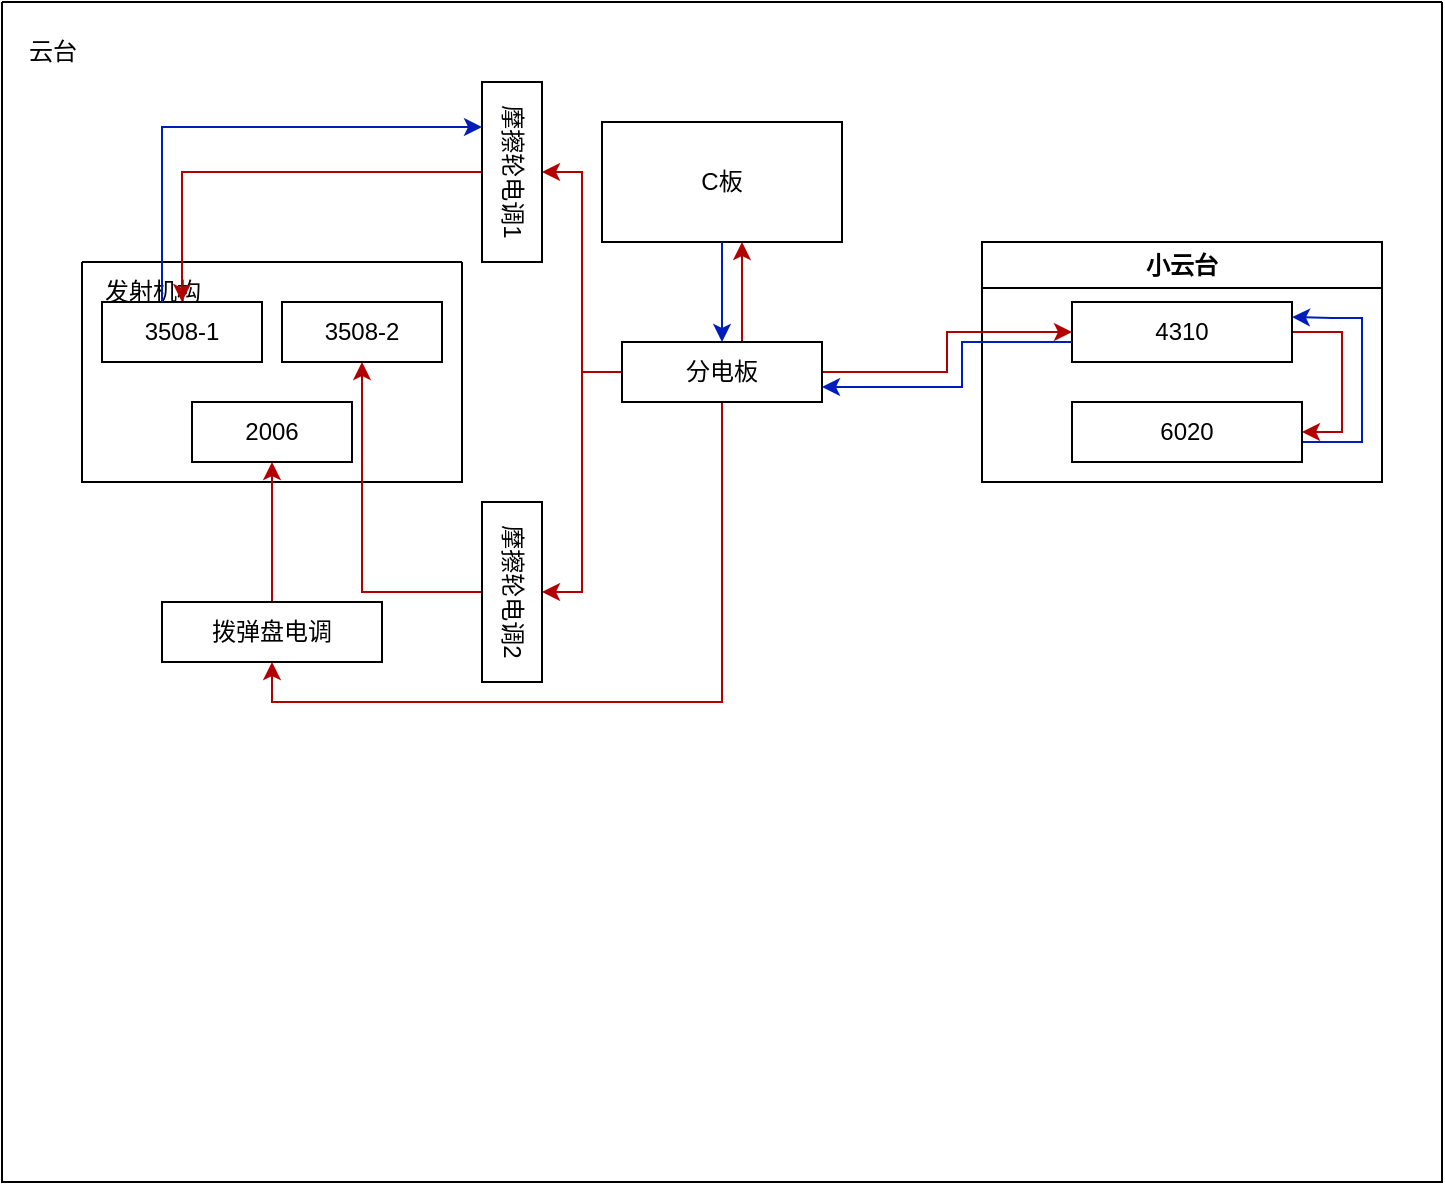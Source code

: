 <mxfile version="27.1.6">
  <diagram name="第 1 页" id="aTCW8c7fX1OC72tKNPOs">
    <mxGraphModel dx="1117" dy="762" grid="1" gridSize="10" guides="1" tooltips="1" connect="1" arrows="1" fold="1" page="1" pageScale="1" pageWidth="1654" pageHeight="2336" math="0" shadow="0">
      <root>
        <mxCell id="0" />
        <mxCell id="1" parent="0" />
        <mxCell id="6ucZ4N3q14ly0Ma9brnI-1" value="" style="swimlane;startSize=0;" vertex="1" parent="1">
          <mxGeometry x="100" y="270" width="720" height="590" as="geometry" />
        </mxCell>
        <mxCell id="6ucZ4N3q14ly0Ma9brnI-2" value="云台" style="text;html=1;align=center;verticalAlign=middle;resizable=0;points=[];autosize=1;strokeColor=none;fillColor=none;" vertex="1" parent="6ucZ4N3q14ly0Ma9brnI-1">
          <mxGeometry y="10" width="50" height="30" as="geometry" />
        </mxCell>
        <mxCell id="6ucZ4N3q14ly0Ma9brnI-4" value="C板" style="whiteSpace=wrap;html=1;" vertex="1" parent="6ucZ4N3q14ly0Ma9brnI-1">
          <mxGeometry x="300" y="60" width="120" height="60" as="geometry" />
        </mxCell>
        <mxCell id="6ucZ4N3q14ly0Ma9brnI-7" value="" style="swimlane;startSize=0;" vertex="1" parent="6ucZ4N3q14ly0Ma9brnI-1">
          <mxGeometry x="40" y="130" width="190" height="110" as="geometry" />
        </mxCell>
        <mxCell id="6ucZ4N3q14ly0Ma9brnI-5" value="3508-1" style="whiteSpace=wrap;html=1;" vertex="1" parent="6ucZ4N3q14ly0Ma9brnI-7">
          <mxGeometry x="10" y="20" width="80" height="30" as="geometry" />
        </mxCell>
        <mxCell id="6ucZ4N3q14ly0Ma9brnI-6" value="3508-2" style="whiteSpace=wrap;html=1;" vertex="1" parent="6ucZ4N3q14ly0Ma9brnI-7">
          <mxGeometry x="100" y="20" width="80" height="30" as="geometry" />
        </mxCell>
        <mxCell id="6ucZ4N3q14ly0Ma9brnI-8" value="发射机构" style="text;html=1;align=center;verticalAlign=middle;resizable=0;points=[];autosize=1;strokeColor=none;fillColor=none;" vertex="1" parent="6ucZ4N3q14ly0Ma9brnI-7">
          <mxGeometry width="70" height="30" as="geometry" />
        </mxCell>
        <mxCell id="6ucZ4N3q14ly0Ma9brnI-11" value="2006" style="whiteSpace=wrap;html=1;" vertex="1" parent="6ucZ4N3q14ly0Ma9brnI-7">
          <mxGeometry x="55" y="70" width="80" height="30" as="geometry" />
        </mxCell>
        <mxCell id="6ucZ4N3q14ly0Ma9brnI-16" value="小云台" style="swimlane;whiteSpace=wrap;html=1;" vertex="1" parent="6ucZ4N3q14ly0Ma9brnI-1">
          <mxGeometry x="490" y="120" width="200" height="120" as="geometry" />
        </mxCell>
        <mxCell id="6ucZ4N3q14ly0Ma9brnI-37" style="edgeStyle=orthogonalEdgeStyle;rounded=0;orthogonalLoop=1;jettySize=auto;html=1;entryX=1;entryY=0.5;entryDx=0;entryDy=0;exitX=1;exitY=0.5;exitDx=0;exitDy=0;fillColor=#e51400;strokeColor=#B20000;" edge="1" parent="6ucZ4N3q14ly0Ma9brnI-16" source="6ucZ4N3q14ly0Ma9brnI-17" target="6ucZ4N3q14ly0Ma9brnI-19">
          <mxGeometry relative="1" as="geometry" />
        </mxCell>
        <mxCell id="6ucZ4N3q14ly0Ma9brnI-17" value="4310" style="whiteSpace=wrap;html=1;" vertex="1" parent="6ucZ4N3q14ly0Ma9brnI-16">
          <mxGeometry x="45" y="30" width="110" height="30" as="geometry" />
        </mxCell>
        <mxCell id="6ucZ4N3q14ly0Ma9brnI-38" style="edgeStyle=orthogonalEdgeStyle;rounded=0;orthogonalLoop=1;jettySize=auto;html=1;exitX=1;exitY=1;exitDx=0;exitDy=0;entryX=1;entryY=0.25;entryDx=0;entryDy=0;fillColor=#0050ef;strokeColor=#001DBC;" edge="1" parent="6ucZ4N3q14ly0Ma9brnI-16" source="6ucZ4N3q14ly0Ma9brnI-19" target="6ucZ4N3q14ly0Ma9brnI-17">
          <mxGeometry relative="1" as="geometry">
            <Array as="points">
              <mxPoint x="160" y="100" />
              <mxPoint x="190" y="100" />
              <mxPoint x="190" y="38" />
              <mxPoint x="175" y="38" />
            </Array>
          </mxGeometry>
        </mxCell>
        <mxCell id="6ucZ4N3q14ly0Ma9brnI-19" value="6020" style="whiteSpace=wrap;html=1;" vertex="1" parent="6ucZ4N3q14ly0Ma9brnI-16">
          <mxGeometry x="45" y="80" width="115" height="30" as="geometry" />
        </mxCell>
        <mxCell id="6ucZ4N3q14ly0Ma9brnI-26" style="edgeStyle=orthogonalEdgeStyle;rounded=0;orthogonalLoop=1;jettySize=auto;html=1;fillColor=#e51400;strokeColor=#B20000;" edge="1" parent="6ucZ4N3q14ly0Ma9brnI-1" source="6ucZ4N3q14ly0Ma9brnI-22" target="6ucZ4N3q14ly0Ma9brnI-5">
          <mxGeometry relative="1" as="geometry" />
        </mxCell>
        <mxCell id="6ucZ4N3q14ly0Ma9brnI-22" value="摩擦轮电调1" style="whiteSpace=wrap;html=1;rotation=90;" vertex="1" parent="6ucZ4N3q14ly0Ma9brnI-1">
          <mxGeometry x="210" y="70" width="90" height="30" as="geometry" />
        </mxCell>
        <mxCell id="6ucZ4N3q14ly0Ma9brnI-27" style="edgeStyle=orthogonalEdgeStyle;rounded=0;orthogonalLoop=1;jettySize=auto;html=1;entryX=0.5;entryY=1;entryDx=0;entryDy=0;fillColor=#e51400;strokeColor=#B20000;" edge="1" parent="6ucZ4N3q14ly0Ma9brnI-1" source="6ucZ4N3q14ly0Ma9brnI-23" target="6ucZ4N3q14ly0Ma9brnI-6">
          <mxGeometry relative="1" as="geometry" />
        </mxCell>
        <mxCell id="6ucZ4N3q14ly0Ma9brnI-23" value="摩擦轮电调2" style="whiteSpace=wrap;html=1;rotation=90;" vertex="1" parent="6ucZ4N3q14ly0Ma9brnI-1">
          <mxGeometry x="210" y="280" width="90" height="30" as="geometry" />
        </mxCell>
        <mxCell id="6ucZ4N3q14ly0Ma9brnI-31" style="edgeStyle=orthogonalEdgeStyle;rounded=0;orthogonalLoop=1;jettySize=auto;html=1;entryX=0.5;entryY=1;entryDx=0;entryDy=0;fillColor=#e51400;strokeColor=#B20000;" edge="1" parent="6ucZ4N3q14ly0Ma9brnI-1" source="6ucZ4N3q14ly0Ma9brnI-30" target="6ucZ4N3q14ly0Ma9brnI-11">
          <mxGeometry relative="1" as="geometry" />
        </mxCell>
        <mxCell id="6ucZ4N3q14ly0Ma9brnI-30" value="拨弹盘电调" style="whiteSpace=wrap;html=1;" vertex="1" parent="6ucZ4N3q14ly0Ma9brnI-1">
          <mxGeometry x="80" y="300" width="110" height="30" as="geometry" />
        </mxCell>
        <mxCell id="6ucZ4N3q14ly0Ma9brnI-35" style="edgeStyle=orthogonalEdgeStyle;rounded=0;orthogonalLoop=1;jettySize=auto;html=1;entryX=0.25;entryY=1;entryDx=0;entryDy=0;fillColor=#0050ef;strokeColor=#001DBC;" edge="1" parent="6ucZ4N3q14ly0Ma9brnI-1" source="6ucZ4N3q14ly0Ma9brnI-5" target="6ucZ4N3q14ly0Ma9brnI-22">
          <mxGeometry relative="1" as="geometry">
            <Array as="points">
              <mxPoint x="80" y="63" />
            </Array>
          </mxGeometry>
        </mxCell>
        <mxCell id="6ucZ4N3q14ly0Ma9brnI-24" style="edgeStyle=orthogonalEdgeStyle;rounded=0;orthogonalLoop=1;jettySize=auto;html=1;entryX=0.5;entryY=0;entryDx=0;entryDy=0;fillColor=#e51400;strokeColor=#B20000;" edge="1" parent="1" source="6ucZ4N3q14ly0Ma9brnI-20" target="6ucZ4N3q14ly0Ma9brnI-22">
          <mxGeometry relative="1" as="geometry" />
        </mxCell>
        <mxCell id="6ucZ4N3q14ly0Ma9brnI-25" style="edgeStyle=orthogonalEdgeStyle;rounded=0;orthogonalLoop=1;jettySize=auto;html=1;entryX=0.5;entryY=0;entryDx=0;entryDy=0;fillColor=#e51400;strokeColor=#B20000;" edge="1" parent="1" source="6ucZ4N3q14ly0Ma9brnI-20" target="6ucZ4N3q14ly0Ma9brnI-23">
          <mxGeometry relative="1" as="geometry" />
        </mxCell>
        <mxCell id="6ucZ4N3q14ly0Ma9brnI-29" style="edgeStyle=orthogonalEdgeStyle;rounded=0;orthogonalLoop=1;jettySize=auto;html=1;entryX=0;entryY=0.5;entryDx=0;entryDy=0;fillColor=#e51400;strokeColor=#B20000;" edge="1" parent="1" source="6ucZ4N3q14ly0Ma9brnI-20" target="6ucZ4N3q14ly0Ma9brnI-17">
          <mxGeometry relative="1" as="geometry" />
        </mxCell>
        <mxCell id="6ucZ4N3q14ly0Ma9brnI-32" style="edgeStyle=orthogonalEdgeStyle;rounded=0;orthogonalLoop=1;jettySize=auto;html=1;entryX=0.5;entryY=1;entryDx=0;entryDy=0;fillColor=#e51400;strokeColor=#B20000;" edge="1" parent="1" source="6ucZ4N3q14ly0Ma9brnI-20" target="6ucZ4N3q14ly0Ma9brnI-30">
          <mxGeometry relative="1" as="geometry">
            <Array as="points">
              <mxPoint x="460" y="620" />
              <mxPoint x="235" y="620" />
            </Array>
          </mxGeometry>
        </mxCell>
        <mxCell id="6ucZ4N3q14ly0Ma9brnI-43" style="edgeStyle=orthogonalEdgeStyle;rounded=0;orthogonalLoop=1;jettySize=auto;html=1;fillColor=#e51400;strokeColor=#B20000;" edge="1" parent="1" source="6ucZ4N3q14ly0Ma9brnI-20">
          <mxGeometry relative="1" as="geometry">
            <mxPoint x="470" y="390" as="targetPoint" />
            <Array as="points">
              <mxPoint x="470" y="390" />
            </Array>
          </mxGeometry>
        </mxCell>
        <mxCell id="6ucZ4N3q14ly0Ma9brnI-20" value="分电板" style="whiteSpace=wrap;html=1;" vertex="1" parent="1">
          <mxGeometry x="410" y="440" width="100" height="30" as="geometry" />
        </mxCell>
        <mxCell id="6ucZ4N3q14ly0Ma9brnI-21" style="edgeStyle=orthogonalEdgeStyle;rounded=0;orthogonalLoop=1;jettySize=auto;html=1;fillColor=#0050ef;strokeColor=#001DBC;" edge="1" parent="1" source="6ucZ4N3q14ly0Ma9brnI-4" target="6ucZ4N3q14ly0Ma9brnI-20">
          <mxGeometry relative="1" as="geometry" />
        </mxCell>
        <mxCell id="6ucZ4N3q14ly0Ma9brnI-41" style="edgeStyle=orthogonalEdgeStyle;rounded=0;orthogonalLoop=1;jettySize=auto;html=1;entryX=1;entryY=0.75;entryDx=0;entryDy=0;fillColor=#0050ef;strokeColor=#001DBC;" edge="1" parent="1" source="6ucZ4N3q14ly0Ma9brnI-17" target="6ucZ4N3q14ly0Ma9brnI-20">
          <mxGeometry relative="1" as="geometry">
            <Array as="points">
              <mxPoint x="580" y="440" />
              <mxPoint x="580" y="463" />
            </Array>
          </mxGeometry>
        </mxCell>
      </root>
    </mxGraphModel>
  </diagram>
</mxfile>
